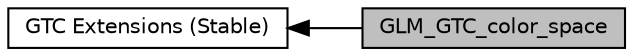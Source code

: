 digraph "GLM_GTC_color_space"
{
  edge [fontname="Helvetica",fontsize="10",labelfontname="Helvetica",labelfontsize="10"];
  node [fontname="Helvetica",fontsize="10",shape=box];
  rankdir=LR;
  Node2 [label="GTC Extensions (Stable)",height=0.2,width=0.4,color="black", fillcolor="white", style="filled",URL="$group__gtc.html",tooltip="Functions and types that the GLSL specification doesn't define, but useful to have for a C++ program."];
  Node1 [label="GLM_GTC_color_space",height=0.2,width=0.4,color="black", fillcolor="grey75", style="filled", fontcolor="black",tooltip="Allow to perform bit operations on integer values."];
  Node2->Node1 [shape=plaintext, dir="back", style="solid"];
}
